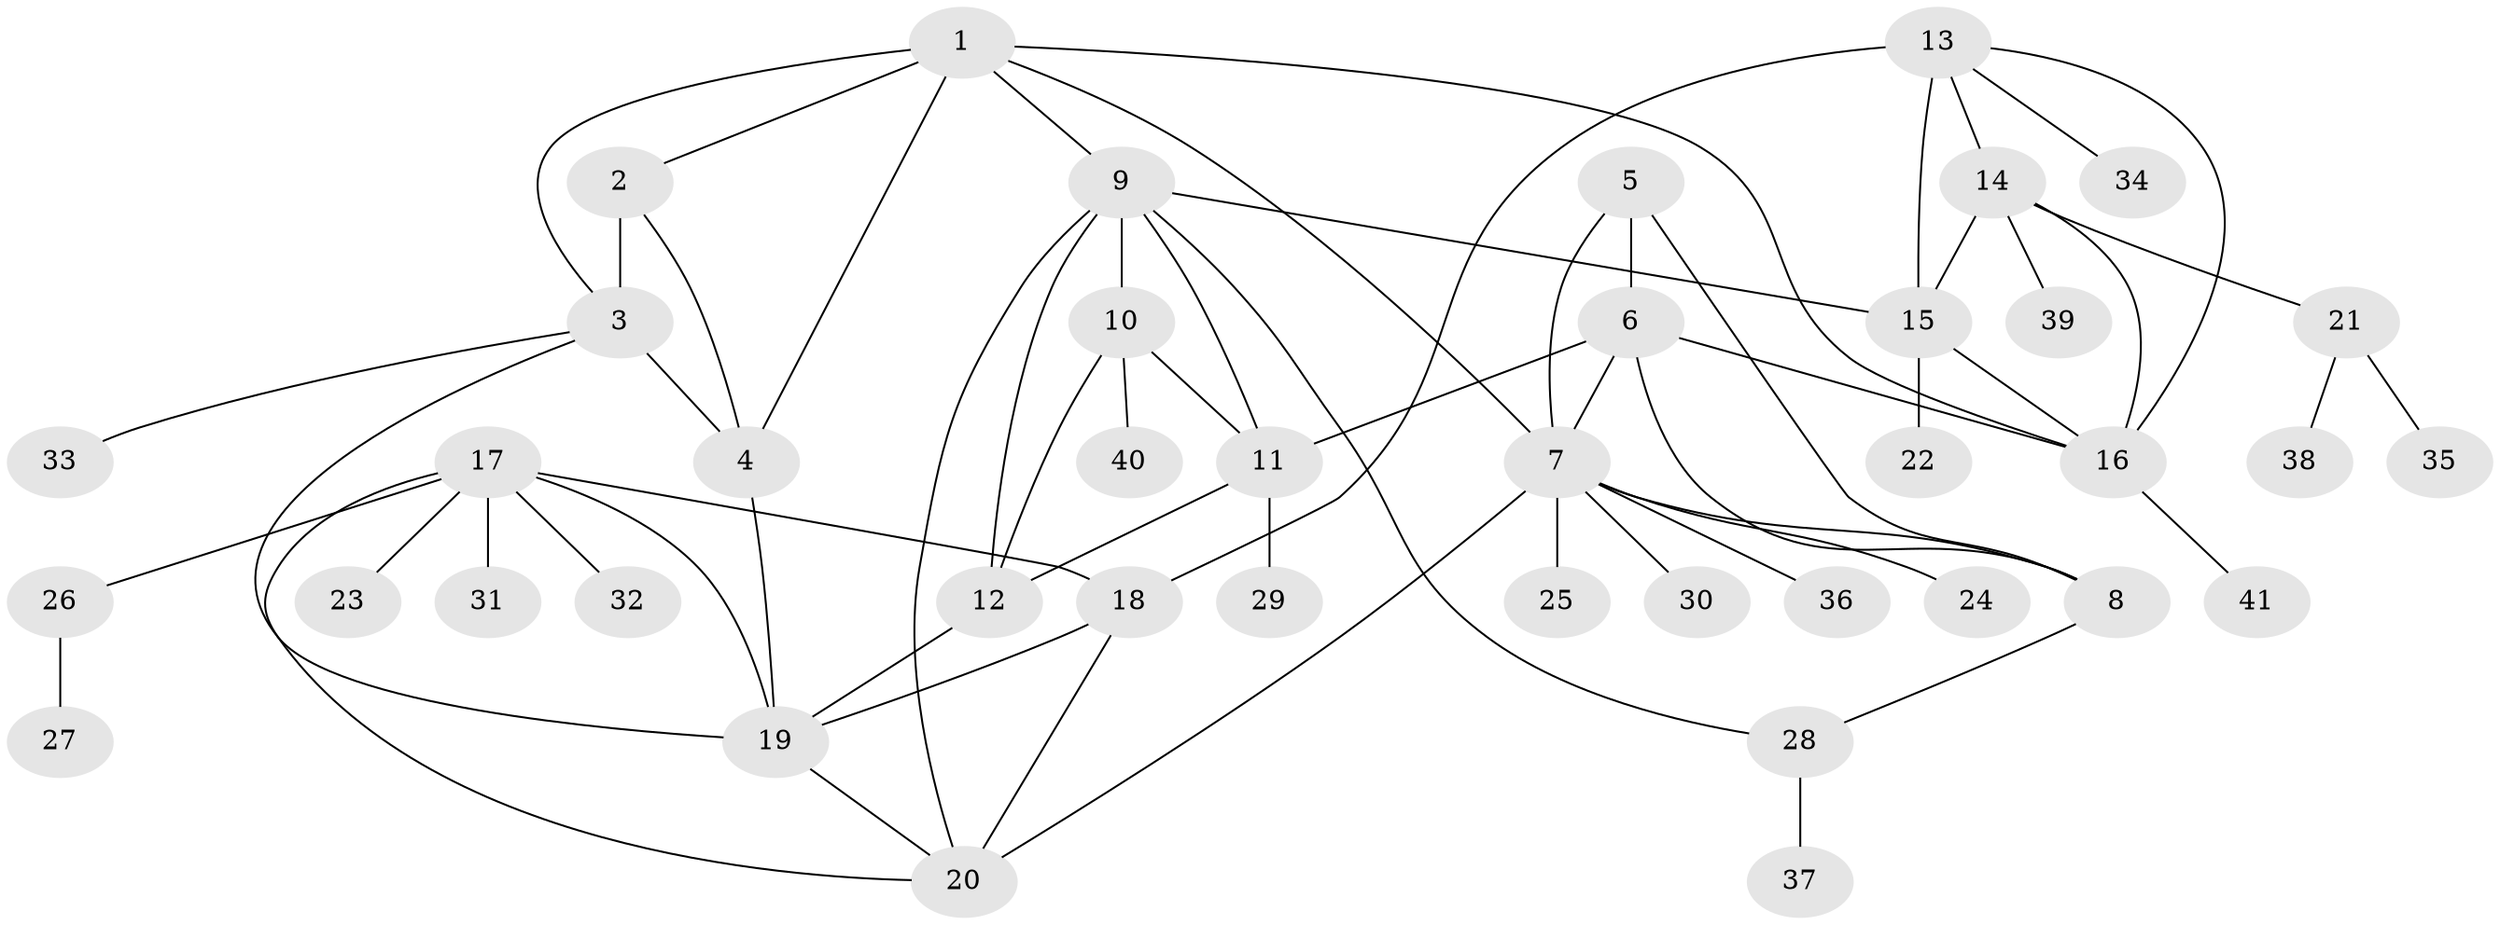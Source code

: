 // original degree distribution, {7: 0.06172839506172839, 9: 0.012345679012345678, 5: 0.07407407407407407, 6: 0.04938271604938271, 10: 0.024691358024691357, 8: 0.012345679012345678, 4: 0.024691358024691357, 1: 0.5802469135802469, 2: 0.12345679012345678, 3: 0.037037037037037035}
// Generated by graph-tools (version 1.1) at 2025/37/03/09/25 02:37:13]
// undirected, 41 vertices, 64 edges
graph export_dot {
graph [start="1"]
  node [color=gray90,style=filled];
  1;
  2;
  3;
  4;
  5;
  6;
  7;
  8;
  9;
  10;
  11;
  12;
  13;
  14;
  15;
  16;
  17;
  18;
  19;
  20;
  21;
  22;
  23;
  24;
  25;
  26;
  27;
  28;
  29;
  30;
  31;
  32;
  33;
  34;
  35;
  36;
  37;
  38;
  39;
  40;
  41;
  1 -- 2 [weight=1.0];
  1 -- 3 [weight=1.0];
  1 -- 4 [weight=1.0];
  1 -- 7 [weight=1.0];
  1 -- 9 [weight=1.0];
  1 -- 16 [weight=1.0];
  2 -- 3 [weight=6.0];
  2 -- 4 [weight=1.0];
  3 -- 4 [weight=1.0];
  3 -- 19 [weight=1.0];
  3 -- 33 [weight=1.0];
  4 -- 19 [weight=1.0];
  5 -- 6 [weight=3.0];
  5 -- 7 [weight=1.0];
  5 -- 8 [weight=1.0];
  6 -- 7 [weight=1.0];
  6 -- 8 [weight=1.0];
  6 -- 11 [weight=1.0];
  6 -- 16 [weight=1.0];
  7 -- 8 [weight=1.0];
  7 -- 20 [weight=1.0];
  7 -- 24 [weight=1.0];
  7 -- 25 [weight=1.0];
  7 -- 30 [weight=1.0];
  7 -- 36 [weight=1.0];
  8 -- 28 [weight=1.0];
  9 -- 10 [weight=6.0];
  9 -- 11 [weight=1.0];
  9 -- 12 [weight=1.0];
  9 -- 15 [weight=1.0];
  9 -- 20 [weight=1.0];
  9 -- 28 [weight=1.0];
  10 -- 11 [weight=1.0];
  10 -- 12 [weight=1.0];
  10 -- 40 [weight=1.0];
  11 -- 12 [weight=1.0];
  11 -- 29 [weight=2.0];
  12 -- 19 [weight=1.0];
  13 -- 14 [weight=1.0];
  13 -- 15 [weight=1.0];
  13 -- 16 [weight=1.0];
  13 -- 18 [weight=2.0];
  13 -- 34 [weight=1.0];
  14 -- 15 [weight=1.0];
  14 -- 16 [weight=1.0];
  14 -- 21 [weight=1.0];
  14 -- 39 [weight=1.0];
  15 -- 16 [weight=1.0];
  15 -- 22 [weight=1.0];
  16 -- 41 [weight=1.0];
  17 -- 18 [weight=1.0];
  17 -- 19 [weight=1.0];
  17 -- 20 [weight=1.0];
  17 -- 23 [weight=1.0];
  17 -- 26 [weight=1.0];
  17 -- 31 [weight=1.0];
  17 -- 32 [weight=1.0];
  18 -- 19 [weight=1.0];
  18 -- 20 [weight=2.0];
  19 -- 20 [weight=1.0];
  21 -- 35 [weight=1.0];
  21 -- 38 [weight=1.0];
  26 -- 27 [weight=1.0];
  28 -- 37 [weight=1.0];
}
